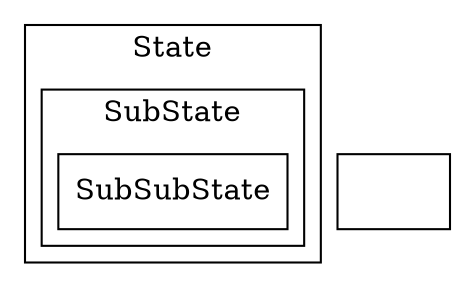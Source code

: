 digraph Chart {
	node [label="\N"];
	graph [bb="0,136,208,0"];
	subgraph cluster0 {
		graph [label=State,
			bb="62,128,200,8"];
		subgraph "cluster0/0" {
			graph [label=SubState,
				bb="70,120,192,42"];
			"0/0/0" [label=SubSubState, shape=box, pos="131,94", width="1.4722", height="0.5"];
		}
	}
	__init [label="", shape=box, pos="27,94", width="0.75", height="0.5"];
}
